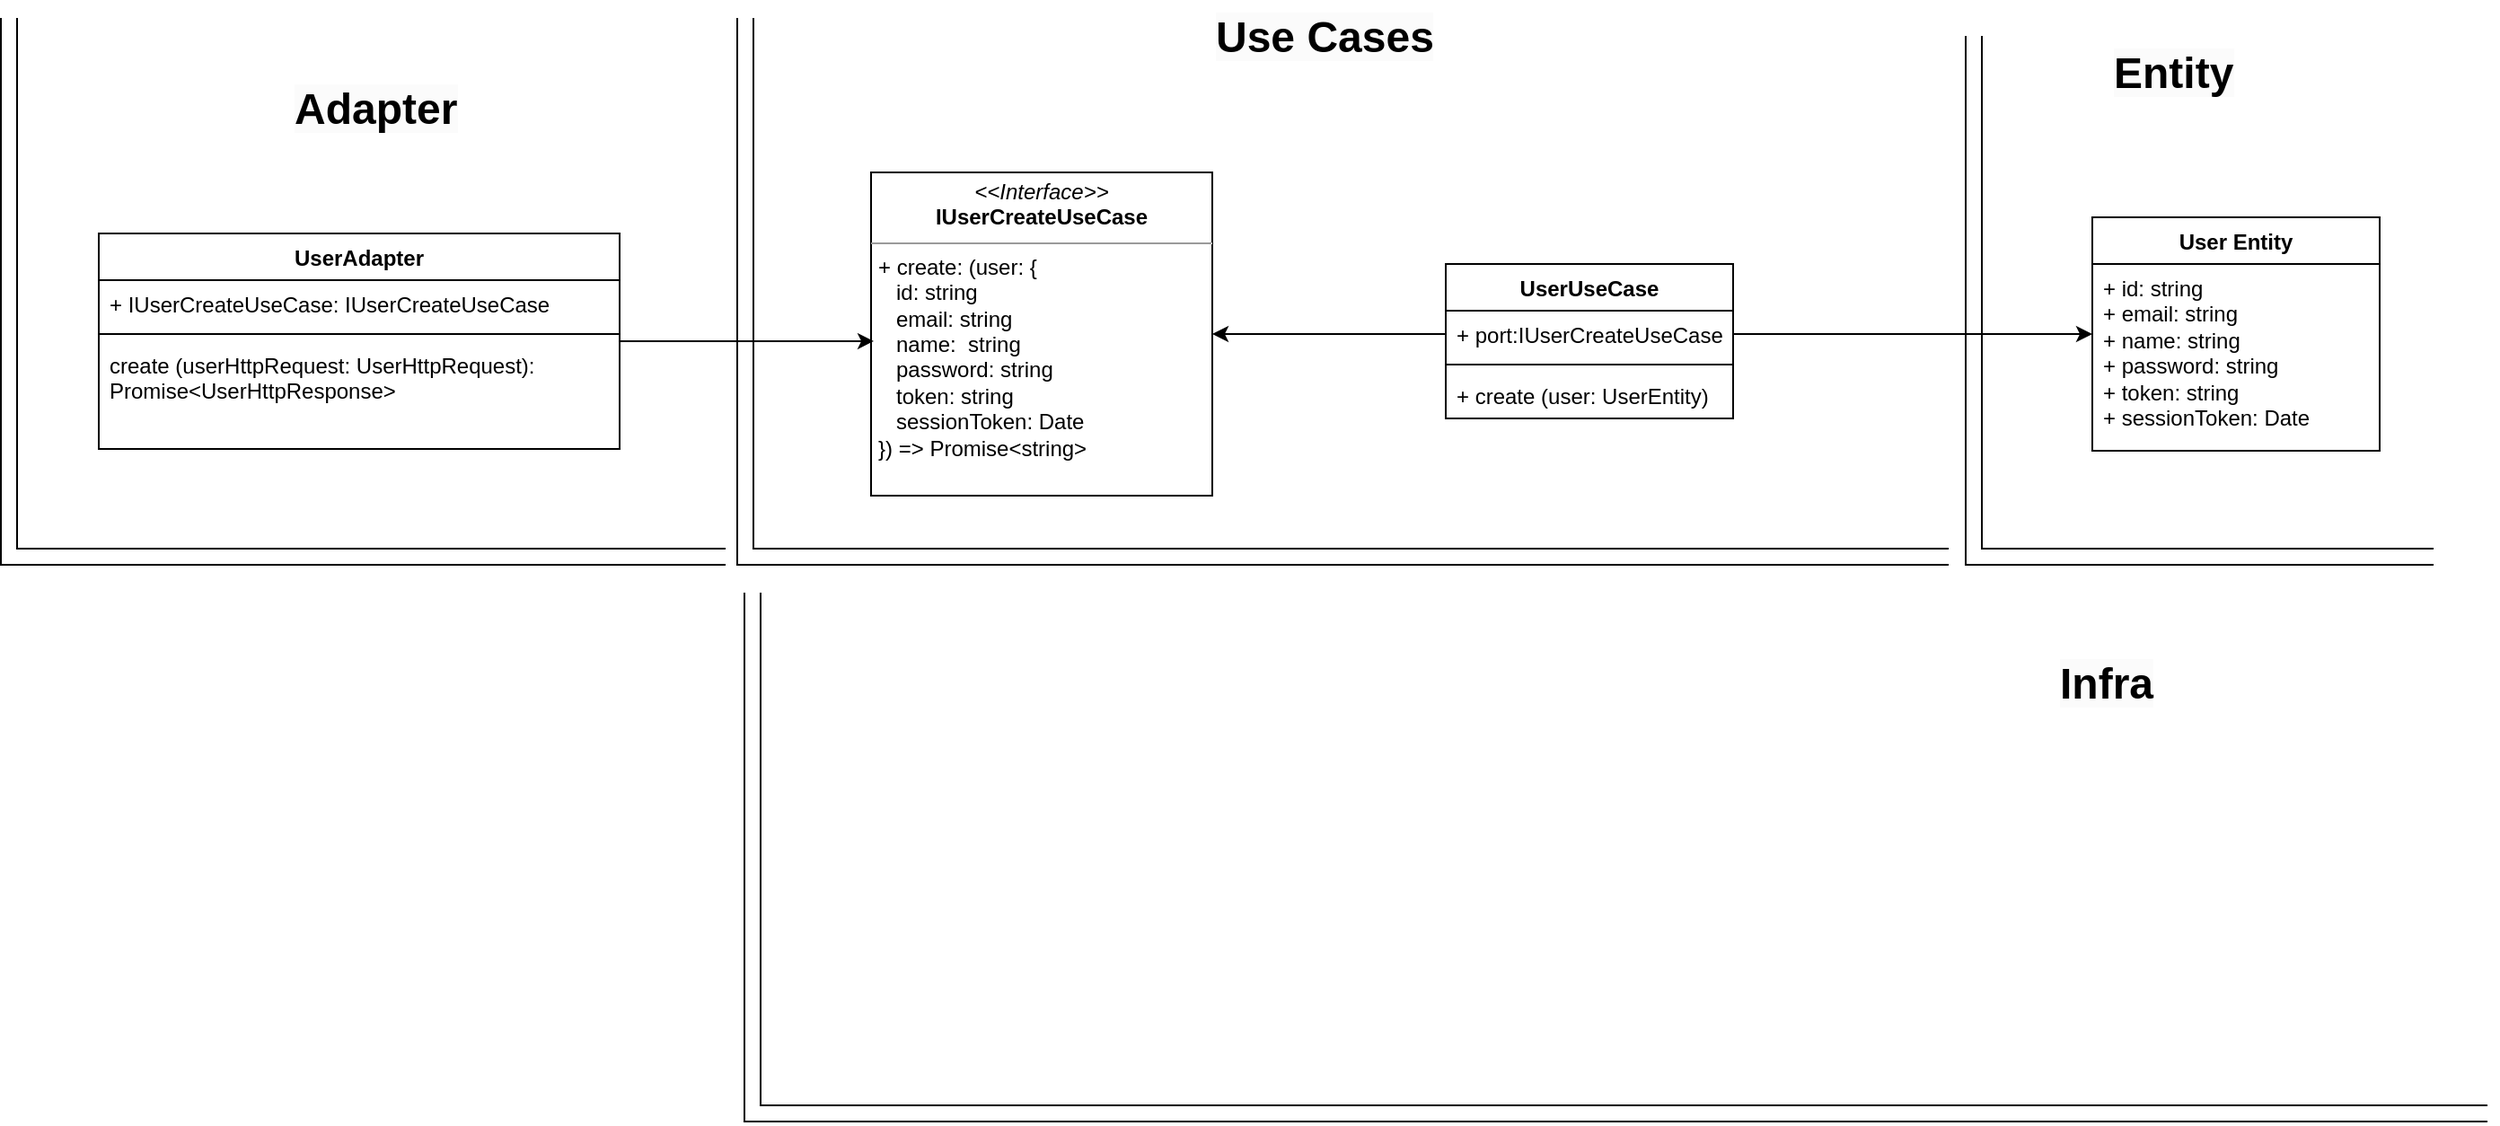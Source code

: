 <mxfile version="21.1.4" type="device">
  <diagram id="C5RBs43oDa-KdzZeNtuy" name="Page-1">
    <mxGraphModel dx="899" dy="1599" grid="1" gridSize="10" guides="1" tooltips="1" connect="1" arrows="1" fold="1" page="1" pageScale="1" pageWidth="827" pageHeight="1169" math="0" shadow="0">
      <root>
        <mxCell id="WIyWlLk6GJQsqaUBKTNV-0" />
        <mxCell id="WIyWlLk6GJQsqaUBKTNV-1" parent="WIyWlLk6GJQsqaUBKTNV-0" />
        <mxCell id="MhnGH0C2IIJK1O8SmQI_-11" value="UserUseCase" style="swimlane;fontStyle=1;align=center;verticalAlign=top;childLayout=stackLayout;horizontal=1;startSize=26;horizontalStack=0;resizeParent=1;resizeParentMax=0;resizeLast=0;collapsible=1;marginBottom=0;whiteSpace=wrap;html=1;" parent="WIyWlLk6GJQsqaUBKTNV-1" vertex="1">
          <mxGeometry x="1360" y="97" width="160" height="86" as="geometry" />
        </mxCell>
        <mxCell id="MhnGH0C2IIJK1O8SmQI_-12" value="+ port:IUserCreateUseCase" style="text;strokeColor=none;fillColor=none;align=left;verticalAlign=top;spacingLeft=4;spacingRight=4;overflow=hidden;rotatable=0;points=[[0,0.5],[1,0.5]];portConstraint=eastwest;whiteSpace=wrap;html=1;" parent="MhnGH0C2IIJK1O8SmQI_-11" vertex="1">
          <mxGeometry y="26" width="160" height="26" as="geometry" />
        </mxCell>
        <mxCell id="MhnGH0C2IIJK1O8SmQI_-13" value="" style="line;strokeWidth=1;fillColor=none;align=left;verticalAlign=middle;spacingTop=-1;spacingLeft=3;spacingRight=3;rotatable=0;labelPosition=right;points=[];portConstraint=eastwest;strokeColor=inherit;" parent="MhnGH0C2IIJK1O8SmQI_-11" vertex="1">
          <mxGeometry y="52" width="160" height="8" as="geometry" />
        </mxCell>
        <mxCell id="MhnGH0C2IIJK1O8SmQI_-14" value="+ create (user: UserEntity)" style="text;strokeColor=none;fillColor=none;align=left;verticalAlign=top;spacingLeft=4;spacingRight=4;overflow=hidden;rotatable=0;points=[[0,0.5],[1,0.5]];portConstraint=eastwest;whiteSpace=wrap;html=1;" parent="MhnGH0C2IIJK1O8SmQI_-11" vertex="1">
          <mxGeometry y="60" width="160" height="26" as="geometry" />
        </mxCell>
        <mxCell id="MhnGH0C2IIJK1O8SmQI_-21" value="&lt;p style=&quot;margin:0px;margin-top:4px;text-align:center;&quot;&gt;&lt;i&gt;&amp;lt;&amp;lt;Interface&amp;gt;&amp;gt;&lt;/i&gt;&lt;br&gt;&lt;b&gt;IUserCreateUseCase&lt;/b&gt;&lt;br&gt;&lt;/p&gt;&lt;hr size=&quot;1&quot;&gt;&lt;p style=&quot;margin:0px;margin-left:4px;&quot;&gt;&lt;/p&gt;&lt;p style=&quot;margin:0px;margin-left:4px;&quot;&gt;+&amp;nbsp;create: (user: {&lt;/p&gt;&lt;p style=&quot;margin:0px;margin-left:4px;&quot;&gt;&amp;nbsp; &amp;nbsp;id: string&amp;nbsp;&lt;/p&gt;&lt;p style=&quot;margin:0px;margin-left:4px;&quot;&gt;&amp;nbsp; &amp;nbsp;email: string&amp;nbsp;&lt;/p&gt;&lt;p style=&quot;margin:0px;margin-left:4px;&quot;&gt;&amp;nbsp; &amp;nbsp;name:&amp;nbsp; string&amp;nbsp;&lt;/p&gt;&lt;p style=&quot;margin:0px;margin-left:4px;&quot;&gt;&amp;nbsp; &amp;nbsp;password: string&amp;nbsp;&lt;/p&gt;&lt;p style=&quot;margin:0px;margin-left:4px;&quot;&gt;&amp;nbsp; &amp;nbsp;token: string&lt;/p&gt;&lt;p style=&quot;margin:0px;margin-left:4px;&quot;&gt;&amp;nbsp; &amp;nbsp;sessionToken: Date&amp;nbsp;&lt;/p&gt;&lt;p style=&quot;margin:0px;margin-left:4px;&quot;&gt;}) =&amp;gt; Promise&amp;lt;string&amp;gt;&lt;/p&gt;" style="verticalAlign=top;align=left;overflow=fill;fontSize=12;fontFamily=Helvetica;html=1;whiteSpace=wrap;" parent="WIyWlLk6GJQsqaUBKTNV-1" vertex="1">
          <mxGeometry x="1040" y="46" width="190" height="180" as="geometry" />
        </mxCell>
        <mxCell id="MhnGH0C2IIJK1O8SmQI_-22" style="edgeStyle=orthogonalEdgeStyle;rounded=0;orthogonalLoop=1;jettySize=auto;html=1;exitX=0;exitY=0.5;exitDx=0;exitDy=0;entryX=1;entryY=0.5;entryDx=0;entryDy=0;" parent="WIyWlLk6GJQsqaUBKTNV-1" source="MhnGH0C2IIJK1O8SmQI_-12" target="MhnGH0C2IIJK1O8SmQI_-21" edge="1">
          <mxGeometry relative="1" as="geometry" />
        </mxCell>
        <mxCell id="MhnGH0C2IIJK1O8SmQI_-23" value="UserAdapter" style="swimlane;fontStyle=1;align=center;verticalAlign=top;childLayout=stackLayout;horizontal=1;startSize=26;horizontalStack=0;resizeParent=1;resizeParentMax=0;resizeLast=0;collapsible=1;marginBottom=0;whiteSpace=wrap;html=1;" parent="WIyWlLk6GJQsqaUBKTNV-1" vertex="1">
          <mxGeometry x="610" y="80" width="290" height="120" as="geometry" />
        </mxCell>
        <mxCell id="MhnGH0C2IIJK1O8SmQI_-24" value="+&amp;nbsp;IUserCreateUseCase: IUserCreateUseCase" style="text;strokeColor=none;fillColor=none;align=left;verticalAlign=top;spacingLeft=4;spacingRight=4;overflow=hidden;rotatable=0;points=[[0,0.5],[1,0.5]];portConstraint=eastwest;whiteSpace=wrap;html=1;" parent="MhnGH0C2IIJK1O8SmQI_-23" vertex="1">
          <mxGeometry y="26" width="290" height="26" as="geometry" />
        </mxCell>
        <mxCell id="MhnGH0C2IIJK1O8SmQI_-25" value="" style="line;strokeWidth=1;fillColor=none;align=left;verticalAlign=middle;spacingTop=-1;spacingLeft=3;spacingRight=3;rotatable=0;labelPosition=right;points=[];portConstraint=eastwest;strokeColor=inherit;" parent="MhnGH0C2IIJK1O8SmQI_-23" vertex="1">
          <mxGeometry y="52" width="290" height="8" as="geometry" />
        </mxCell>
        <mxCell id="MhnGH0C2IIJK1O8SmQI_-26" value="create (userHttpRequest: UserHttpRequest): Promise&amp;lt;UserHttpResponse&amp;gt;" style="text;strokeColor=none;fillColor=none;align=left;verticalAlign=top;spacingLeft=4;spacingRight=4;overflow=hidden;rotatable=0;points=[[0,0.5],[1,0.5]];portConstraint=eastwest;whiteSpace=wrap;html=1;" parent="MhnGH0C2IIJK1O8SmQI_-23" vertex="1">
          <mxGeometry y="60" width="290" height="60" as="geometry" />
        </mxCell>
        <mxCell id="MhnGH0C2IIJK1O8SmQI_-31" value="" style="shape=filledEdge;curved=0;rounded=0;fixDash=1;endArrow=none;strokeWidth=10;fillColor=#ffffff;edgeStyle=orthogonalEdgeStyle;html=1;" parent="WIyWlLk6GJQsqaUBKTNV-1" edge="1">
          <mxGeometry width="60" height="40" relative="1" as="geometry">
            <mxPoint x="1640" y="260" as="sourcePoint" />
            <mxPoint x="970" y="-40" as="targetPoint" />
            <Array as="points">
              <mxPoint x="1640" y="260" />
              <mxPoint x="970" y="260" />
            </Array>
          </mxGeometry>
        </mxCell>
        <mxCell id="MhnGH0C2IIJK1O8SmQI_-28" style="edgeStyle=orthogonalEdgeStyle;rounded=0;orthogonalLoop=1;jettySize=auto;html=1;exitX=1;exitY=0.5;exitDx=0;exitDy=0;entryX=0.008;entryY=0.522;entryDx=0;entryDy=0;entryPerimeter=0;" parent="WIyWlLk6GJQsqaUBKTNV-1" source="MhnGH0C2IIJK1O8SmQI_-23" target="MhnGH0C2IIJK1O8SmQI_-21" edge="1">
          <mxGeometry relative="1" as="geometry" />
        </mxCell>
        <mxCell id="MhnGH0C2IIJK1O8SmQI_-32" value="" style="shape=filledEdge;curved=0;rounded=0;fixDash=1;endArrow=none;strokeWidth=10;fillColor=#ffffff;edgeStyle=orthogonalEdgeStyle;html=1;" parent="WIyWlLk6GJQsqaUBKTNV-1" edge="1">
          <mxGeometry width="60" height="40" relative="1" as="geometry">
            <mxPoint x="1910" y="260" as="sourcePoint" />
            <mxPoint x="1654" y="-30" as="targetPoint" />
            <Array as="points">
              <mxPoint x="1904" y="260" />
              <mxPoint x="1654" y="260" />
            </Array>
          </mxGeometry>
        </mxCell>
        <mxCell id="MhnGH0C2IIJK1O8SmQI_-34" value="&lt;span style=&quot;color: rgb(0, 0, 0); font-family: Helvetica; font-size: 24px; font-style: normal; font-variant-ligatures: normal; font-variant-caps: normal; font-weight: 700; letter-spacing: normal; orphans: 2; text-align: center; text-indent: 0px; text-transform: none; widows: 2; word-spacing: 0px; -webkit-text-stroke-width: 0px; background-color: rgb(251, 251, 251); text-decoration-thickness: initial; text-decoration-style: initial; text-decoration-color: initial; float: none; display: inline !important;&quot;&gt;Use Cases&lt;/span&gt;" style="text;whiteSpace=wrap;html=1;" parent="WIyWlLk6GJQsqaUBKTNV-1" vertex="1">
          <mxGeometry x="1230" y="-50" width="150" height="50" as="geometry" />
        </mxCell>
        <mxCell id="MhnGH0C2IIJK1O8SmQI_-35" value="&lt;span style=&quot;color: rgb(0, 0, 0); font-family: Helvetica; font-size: 24px; font-style: normal; font-variant-ligatures: normal; font-variant-caps: normal; font-weight: 700; letter-spacing: normal; orphans: 2; text-align: center; text-indent: 0px; text-transform: none; widows: 2; word-spacing: 0px; -webkit-text-stroke-width: 0px; background-color: rgb(251, 251, 251); text-decoration-thickness: initial; text-decoration-style: initial; text-decoration-color: initial; float: none; display: inline !important;&quot;&gt;Entity&lt;/span&gt;" style="text;whiteSpace=wrap;html=1;" parent="WIyWlLk6GJQsqaUBKTNV-1" vertex="1">
          <mxGeometry x="1730" y="-30" width="150" height="50" as="geometry" />
        </mxCell>
        <mxCell id="MhnGH0C2IIJK1O8SmQI_-36" value="&lt;span style=&quot;color: rgb(0, 0, 0); font-family: Helvetica; font-size: 24px; font-style: normal; font-variant-ligatures: normal; font-variant-caps: normal; font-weight: 700; letter-spacing: normal; orphans: 2; text-align: center; text-indent: 0px; text-transform: none; widows: 2; word-spacing: 0px; -webkit-text-stroke-width: 0px; background-color: rgb(251, 251, 251); text-decoration-thickness: initial; text-decoration-style: initial; text-decoration-color: initial; float: none; display: inline !important;&quot;&gt;Adapter&lt;br&gt;&lt;br&gt;&lt;/span&gt;" style="text;whiteSpace=wrap;html=1;" parent="WIyWlLk6GJQsqaUBKTNV-1" vertex="1">
          <mxGeometry x="717" y="-10" width="110" height="50" as="geometry" />
        </mxCell>
        <mxCell id="MhnGH0C2IIJK1O8SmQI_-37" value="User Entity&lt;div style=&quot;border-color: var(--border-color); padding: 0px; margin: 0px;&quot;&gt;&lt;br style=&quot;border-color: var(--border-color); padding: 0px; margin: 0px; font-weight: 400;&quot;&gt;&lt;/div&gt;" style="swimlane;fontStyle=1;align=center;verticalAlign=top;childLayout=stackLayout;horizontal=1;startSize=26;horizontalStack=0;resizeParent=1;resizeParentMax=0;resizeLast=0;collapsible=1;marginBottom=0;whiteSpace=wrap;html=1;" parent="WIyWlLk6GJQsqaUBKTNV-1" vertex="1">
          <mxGeometry x="1720" y="71" width="160" height="130" as="geometry" />
        </mxCell>
        <mxCell id="MhnGH0C2IIJK1O8SmQI_-38" value="+ id: string&lt;br style=&quot;border-color: var(--border-color); padding: 0px; margin: 0px;&quot;&gt;&lt;span style=&quot;&quot;&gt;+ email: string&lt;/span&gt;&lt;br style=&quot;border-color: var(--border-color); padding: 0px; margin: 0px;&quot;&gt;&lt;span style=&quot;&quot;&gt;+ name: string&lt;/span&gt;&lt;br style=&quot;border-color: var(--border-color); padding: 0px; margin: 0px;&quot;&gt;&lt;span style=&quot;&quot;&gt;+ password: string&lt;/span&gt;&lt;br style=&quot;border-color: var(--border-color); padding: 0px; margin: 0px;&quot;&gt;&lt;span style=&quot;&quot;&gt;+ token: string&lt;br&gt;&lt;/span&gt;&lt;span style=&quot;&quot;&gt;+ sessionToken: Date&lt;/span&gt;" style="text;strokeColor=none;fillColor=none;align=left;verticalAlign=top;spacingLeft=4;spacingRight=4;overflow=hidden;rotatable=0;points=[[0,0.5],[1,0.5]];portConstraint=eastwest;whiteSpace=wrap;html=1;" parent="MhnGH0C2IIJK1O8SmQI_-37" vertex="1">
          <mxGeometry y="26" width="160" height="104" as="geometry" />
        </mxCell>
        <mxCell id="MhnGH0C2IIJK1O8SmQI_-41" value="" style="shape=filledEdge;curved=0;rounded=0;fixDash=1;endArrow=none;strokeWidth=10;fillColor=#ffffff;edgeStyle=orthogonalEdgeStyle;html=1;" parent="WIyWlLk6GJQsqaUBKTNV-1" edge="1">
          <mxGeometry width="60" height="40" relative="1" as="geometry">
            <mxPoint x="959" y="260" as="sourcePoint" />
            <mxPoint x="560" y="-40" as="targetPoint" />
            <Array as="points">
              <mxPoint x="560" y="260" />
            </Array>
          </mxGeometry>
        </mxCell>
        <mxCell id="MhnGH0C2IIJK1O8SmQI_-42" style="edgeStyle=orthogonalEdgeStyle;rounded=0;orthogonalLoop=1;jettySize=auto;html=1;exitX=1;exitY=0.5;exitDx=0;exitDy=0;entryX=0;entryY=0.5;entryDx=0;entryDy=0;" parent="WIyWlLk6GJQsqaUBKTNV-1" source="MhnGH0C2IIJK1O8SmQI_-12" target="MhnGH0C2IIJK1O8SmQI_-37" edge="1">
          <mxGeometry relative="1" as="geometry" />
        </mxCell>
        <mxCell id="hpCei3Ai5A24ObuEBkjv-0" value="&lt;span style=&quot;color: rgb(0, 0, 0); font-family: Helvetica; font-size: 24px; font-style: normal; font-variant-ligatures: normal; font-variant-caps: normal; font-weight: 700; letter-spacing: normal; orphans: 2; text-align: center; text-indent: 0px; text-transform: none; widows: 2; word-spacing: 0px; -webkit-text-stroke-width: 0px; background-color: rgb(251, 251, 251); text-decoration-thickness: initial; text-decoration-style: initial; text-decoration-color: initial; float: none; display: inline !important;&quot;&gt;Infra&lt;/span&gt;" style="text;whiteSpace=wrap;html=1;" vertex="1" parent="WIyWlLk6GJQsqaUBKTNV-1">
          <mxGeometry x="1700" y="310" width="150" height="50" as="geometry" />
        </mxCell>
        <mxCell id="hpCei3Ai5A24ObuEBkjv-1" value="" style="shape=filledEdge;curved=0;rounded=0;fixDash=1;endArrow=none;strokeWidth=10;fillColor=#ffffff;edgeStyle=orthogonalEdgeStyle;html=1;" edge="1" parent="WIyWlLk6GJQsqaUBKTNV-1">
          <mxGeometry width="60" height="40" relative="1" as="geometry">
            <mxPoint x="1940" y="570" as="sourcePoint" />
            <mxPoint x="974" y="280" as="targetPoint" />
            <Array as="points">
              <mxPoint x="974" y="570" />
            </Array>
          </mxGeometry>
        </mxCell>
      </root>
    </mxGraphModel>
  </diagram>
</mxfile>
